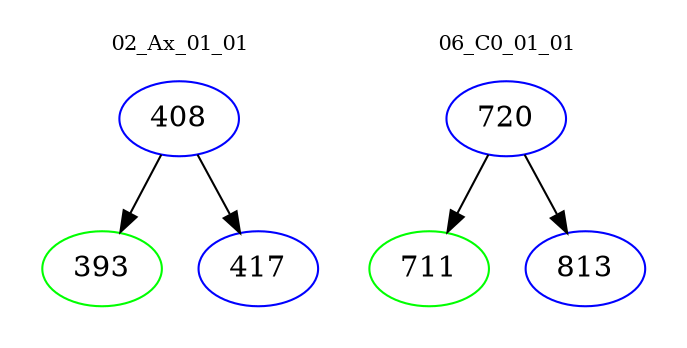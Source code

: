 digraph{
subgraph cluster_0 {
color = white
label = "02_Ax_01_01";
fontsize=10;
T0_408 [label="408", color="blue"]
T0_408 -> T0_393 [color="black"]
T0_393 [label="393", color="green"]
T0_408 -> T0_417 [color="black"]
T0_417 [label="417", color="blue"]
}
subgraph cluster_1 {
color = white
label = "06_C0_01_01";
fontsize=10;
T1_720 [label="720", color="blue"]
T1_720 -> T1_711 [color="black"]
T1_711 [label="711", color="green"]
T1_720 -> T1_813 [color="black"]
T1_813 [label="813", color="blue"]
}
}
